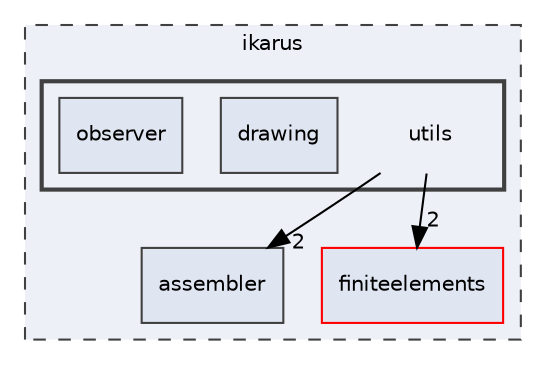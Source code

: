 digraph "utils"
{
 // LATEX_PDF_SIZE
  edge [fontname="Helvetica",fontsize="10",labelfontname="Helvetica",labelfontsize="10"];
  node [fontname="Helvetica",fontsize="10",shape=record];
  compound=true
  subgraph clusterdir_5bec9ec6c6b8ab3f2f9d60d2ff21ed81 {
    graph [ bgcolor="#edf0f7", pencolor="grey25", style="filled,dashed,", label="ikarus", fontname="Helvetica", fontsize="10", URL="dir_5bec9ec6c6b8ab3f2f9d60d2ff21ed81.html"]
  dir_b4e169eb0efbd955079f9a2ee34b7226 [shape=box, label="assembler", style="filled,", fillcolor="#dfe5f1", color="grey25", URL="dir_b4e169eb0efbd955079f9a2ee34b7226.html"];
  dir_f5e28093cb075fb92f2345f7d8607df6 [shape=box, label="finiteelements", style="filled,", fillcolor="#dfe5f1", color="red", URL="dir_f5e28093cb075fb92f2345f7d8607df6.html"];
  subgraph clusterdir_36505a9bfb81f81ed7a4e794d4cf597e {
    graph [ bgcolor="#edf0f7", pencolor="grey25", style="filled,bold,", label="", fontname="Helvetica", fontsize="10", URL="dir_36505a9bfb81f81ed7a4e794d4cf597e.html"]
    dir_36505a9bfb81f81ed7a4e794d4cf597e [shape=plaintext, label="utils"];
  dir_d45ffc48cf12df7e348ec0b798d36815 [shape=box, label="drawing", style="filled,", fillcolor="#dfe5f1", color="grey25", URL="dir_d45ffc48cf12df7e348ec0b798d36815.html"];
  dir_8f2573d1a9c53251c08257bad1a27fd3 [shape=box, label="observer", style="filled,", fillcolor="#dfe5f1", color="grey25", URL="dir_8f2573d1a9c53251c08257bad1a27fd3.html"];
  }
  }
  dir_36505a9bfb81f81ed7a4e794d4cf597e->dir_b4e169eb0efbd955079f9a2ee34b7226 [headlabel="2", labeldistance=1.5 headhref="dir_000033_000000.html"];
  dir_36505a9bfb81f81ed7a4e794d4cf597e->dir_f5e28093cb075fb92f2345f7d8607df6 [headlabel="2", labeldistance=1.5 headhref="dir_000033_000013.html"];
}
